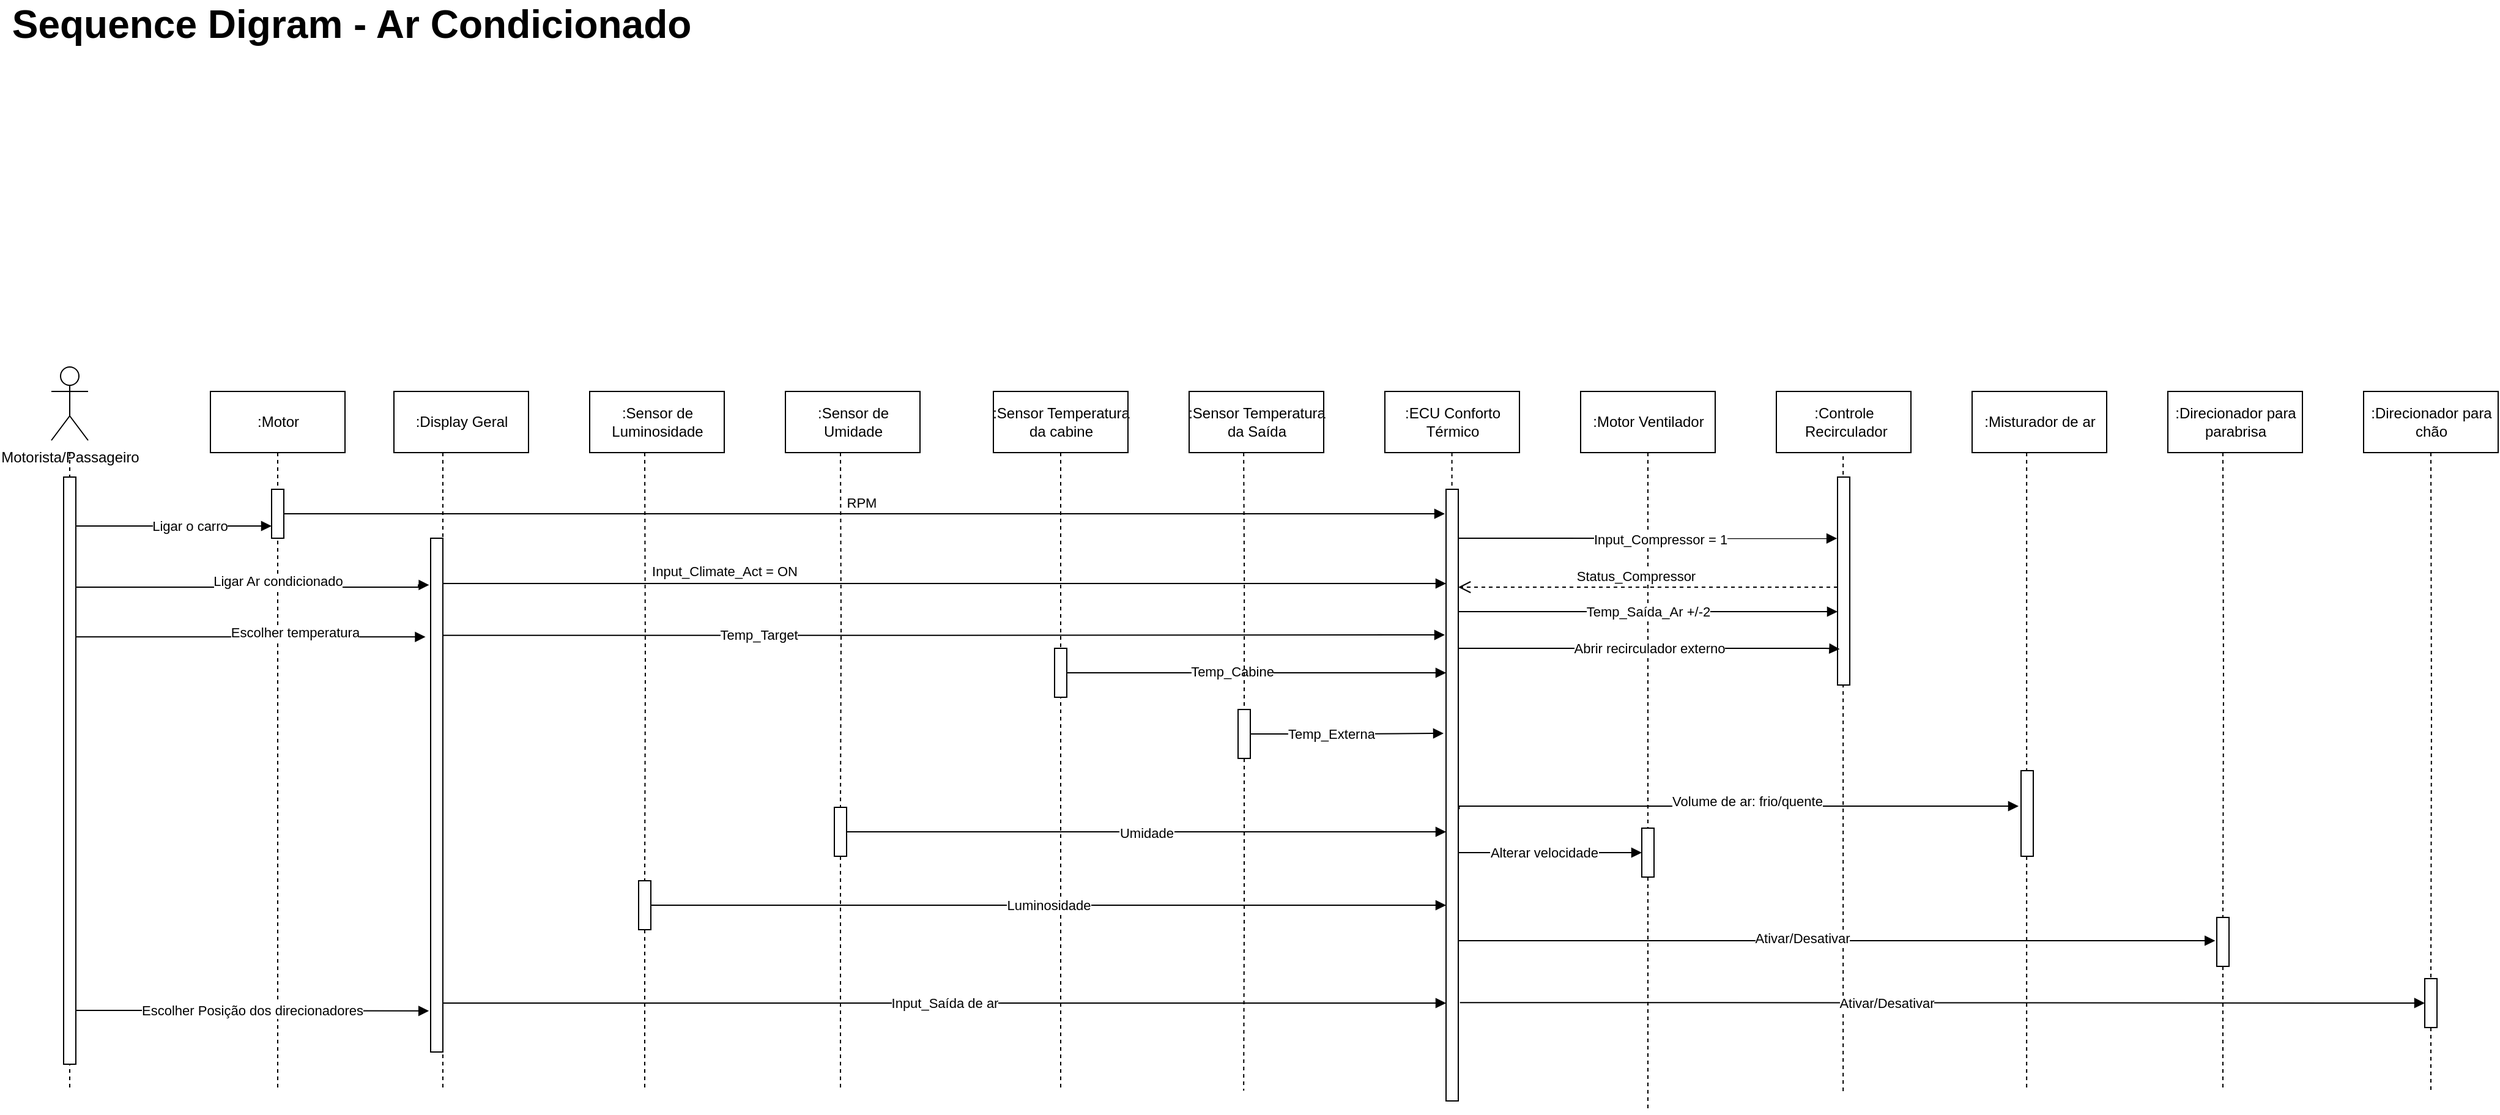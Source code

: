 <mxfile version="15.0.3" type="github">
  <diagram id="kgpKYQtTHZ0yAKxKKP6v" name="Page-1">
    <mxGraphModel dx="4429" dy="2220" grid="1" gridSize="10" guides="1" tooltips="1" connect="1" arrows="1" fold="1" page="1" pageScale="1" pageWidth="2336" pageHeight="1654" math="0" shadow="0">
      <root>
        <mxCell id="0" />
        <mxCell id="1" parent="0" />
        <mxCell id="jrae4574SAt64t39pVWk-65" value="" style="edgeStyle=orthogonalEdgeStyle;rounded=0;orthogonalLoop=1;jettySize=auto;html=1;dashed=1;endArrow=none;endFill=0;exitX=0.5;exitY=1;exitDx=0;exitDy=0;" edge="1" parent="1" target="jrae4574SAt64t39pVWk-64" source="jrae4574SAt64t39pVWk-8">
          <mxGeometry relative="1" as="geometry">
            <mxPoint x="1485.0" y="1068.6" as="targetPoint" />
            <mxPoint x="1485.0" y="547" as="sourcePoint" />
          </mxGeometry>
        </mxCell>
        <mxCell id="jrae4574SAt64t39pVWk-23" style="edgeStyle=orthogonalEdgeStyle;rounded=0;orthogonalLoop=1;jettySize=auto;html=1;dashed=1;endArrow=none;endFill=0;" edge="1" parent="1">
          <mxGeometry relative="1" as="geometry">
            <mxPoint x="1644.58" y="1054.6" as="targetPoint" />
            <mxPoint x="1644.58" y="533" as="sourcePoint" />
          </mxGeometry>
        </mxCell>
        <mxCell id="jrae4574SAt64t39pVWk-19" style="edgeStyle=orthogonalEdgeStyle;rounded=0;orthogonalLoop=1;jettySize=auto;html=1;dashed=1;endArrow=none;endFill=0;" edge="1" parent="1" source="jrae4574SAt64t39pVWk-1">
          <mxGeometry relative="1" as="geometry">
            <mxPoint x="365" y="1051.6" as="targetPoint" />
          </mxGeometry>
        </mxCell>
        <mxCell id="jrae4574SAt64t39pVWk-1" value=":Motor" style="html=1;" vertex="1" parent="1">
          <mxGeometry x="310" y="480" width="110" height="50" as="geometry" />
        </mxCell>
        <mxCell id="jrae4574SAt64t39pVWk-2" value=":Display Geral" style="html=1;" vertex="1" parent="1">
          <mxGeometry x="460" y="480" width="110" height="50" as="geometry" />
        </mxCell>
        <mxCell id="jrae4574SAt64t39pVWk-3" value=":Sensor de &lt;br&gt;Luminosidade" style="html=1;" vertex="1" parent="1">
          <mxGeometry x="620" y="480" width="110" height="50" as="geometry" />
        </mxCell>
        <mxCell id="jrae4574SAt64t39pVWk-4" value=":Sensor de &lt;br&gt;Umidade" style="html=1;" vertex="1" parent="1">
          <mxGeometry x="780" y="480" width="110" height="50" as="geometry" />
        </mxCell>
        <mxCell id="jrae4574SAt64t39pVWk-5" value=":Sensor Temperatura&lt;br&gt;da cabine" style="html=1;" vertex="1" parent="1">
          <mxGeometry x="950" y="480" width="110" height="50" as="geometry" />
        </mxCell>
        <mxCell id="jrae4574SAt64t39pVWk-6" value=":Sensor Temperatura&lt;br&gt;da Saída" style="html=1;" vertex="1" parent="1">
          <mxGeometry x="1110" y="480" width="110" height="50" as="geometry" />
        </mxCell>
        <mxCell id="jrae4574SAt64t39pVWk-7" value=":ECU Conforto&lt;br&gt;Térmico" style="html=1;" vertex="1" parent="1">
          <mxGeometry x="1270" y="480" width="110" height="50" as="geometry" />
        </mxCell>
        <mxCell id="jrae4574SAt64t39pVWk-8" value=":Motor Ventilador" style="html=1;" vertex="1" parent="1">
          <mxGeometry x="1430" y="480" width="110" height="50" as="geometry" />
        </mxCell>
        <mxCell id="jrae4574SAt64t39pVWk-9" value=":Controle&lt;br&gt;&amp;nbsp;Recirculador" style="html=1;" vertex="1" parent="1">
          <mxGeometry x="1590" y="480" width="110" height="50" as="geometry" />
        </mxCell>
        <mxCell id="jrae4574SAt64t39pVWk-10" value=":Direcionador para&lt;br&gt;parabrisa" style="html=1;" vertex="1" parent="1">
          <mxGeometry x="1910" y="480" width="110" height="50" as="geometry" />
        </mxCell>
        <mxCell id="jrae4574SAt64t39pVWk-11" value=":Misturador de ar" style="html=1;" vertex="1" parent="1">
          <mxGeometry x="1750" y="480" width="110" height="50" as="geometry" />
        </mxCell>
        <mxCell id="jrae4574SAt64t39pVWk-12" value=":Direcionador para&lt;br&gt;chão" style="html=1;" vertex="1" parent="1">
          <mxGeometry x="2070" y="480" width="110" height="50" as="geometry" />
        </mxCell>
        <mxCell id="jrae4574SAt64t39pVWk-14" value="RPM" style="html=1;verticalAlign=bottom;endArrow=block;" edge="1" parent="1">
          <mxGeometry relative="1" as="geometry">
            <mxPoint x="365" y="580" as="sourcePoint" />
            <mxPoint x="1319" y="580" as="targetPoint" />
          </mxGeometry>
        </mxCell>
        <mxCell id="jrae4574SAt64t39pVWk-16" value="" style="points=[];perimeter=orthogonalPerimeter;rounded=0;shadow=0;strokeWidth=1;" vertex="1" parent="1">
          <mxGeometry x="360" y="560" width="10" height="40" as="geometry" />
        </mxCell>
        <mxCell id="jrae4574SAt64t39pVWk-20" value="" style="html=1;points=[];perimeter=orthogonalPerimeter;" vertex="1" parent="1">
          <mxGeometry x="1640" y="550" width="10" height="170" as="geometry" />
        </mxCell>
        <mxCell id="jrae4574SAt64t39pVWk-22" style="edgeStyle=orthogonalEdgeStyle;rounded=0;orthogonalLoop=1;jettySize=auto;html=1;dashed=1;endArrow=none;endFill=0;" edge="1" parent="1">
          <mxGeometry relative="1" as="geometry">
            <mxPoint x="1324.8" y="1051.6" as="targetPoint" />
            <mxPoint x="1324.8" y="530" as="sourcePoint" />
          </mxGeometry>
        </mxCell>
        <mxCell id="jrae4574SAt64t39pVWk-21" value="Input_Compressor = 1" style="html=1;verticalAlign=bottom;endArrow=block;entryX=-0.045;entryY=0.295;entryDx=0;entryDy=0;entryPerimeter=0;" edge="1" parent="1" target="jrae4574SAt64t39pVWk-20">
          <mxGeometry x="0.067" y="-10" relative="1" as="geometry">
            <mxPoint x="1330" y="600" as="sourcePoint" />
            <mxPoint x="1630" y="600" as="targetPoint" />
            <mxPoint as="offset" />
          </mxGeometry>
        </mxCell>
        <mxCell id="jrae4574SAt64t39pVWk-46" value="Temp_Saída_Ar +/-2" style="edgeStyle=orthogonalEdgeStyle;rounded=0;orthogonalLoop=1;jettySize=auto;html=1;endArrow=block;endFill=1;" edge="1" parent="1" source="jrae4574SAt64t39pVWk-13">
          <mxGeometry relative="1" as="geometry">
            <mxPoint x="1640" y="660" as="targetPoint" />
            <Array as="points">
              <mxPoint x="1630" y="660" />
            </Array>
            <mxPoint as="offset" />
          </mxGeometry>
        </mxCell>
        <mxCell id="jrae4574SAt64t39pVWk-47" style="edgeStyle=orthogonalEdgeStyle;rounded=0;orthogonalLoop=1;jettySize=auto;html=1;endArrow=block;endFill=1;exitX=1.073;exitY=0.523;exitDx=0;exitDy=0;exitPerimeter=0;" edge="1" parent="1" source="jrae4574SAt64t39pVWk-13">
          <mxGeometry relative="1" as="geometry">
            <mxPoint x="1340" y="760" as="sourcePoint" />
            <mxPoint x="1788" y="819" as="targetPoint" />
            <Array as="points">
              <mxPoint x="1331" y="819" />
            </Array>
          </mxGeometry>
        </mxCell>
        <mxCell id="jrae4574SAt64t39pVWk-48" value="Volume de ar: frio/quente" style="edgeLabel;html=1;align=center;verticalAlign=middle;resizable=0;points=[];" vertex="1" connectable="0" parent="jrae4574SAt64t39pVWk-47">
          <mxGeometry x="0.032" y="4" relative="1" as="geometry">
            <mxPoint as="offset" />
          </mxGeometry>
        </mxCell>
        <mxCell id="jrae4574SAt64t39pVWk-66" style="edgeStyle=orthogonalEdgeStyle;rounded=0;orthogonalLoop=1;jettySize=auto;html=1;endArrow=block;endFill=1;" edge="1" parent="1" source="jrae4574SAt64t39pVWk-13" target="jrae4574SAt64t39pVWk-64">
          <mxGeometry relative="1" as="geometry">
            <Array as="points">
              <mxPoint x="1370" y="857" />
              <mxPoint x="1370" y="857" />
            </Array>
          </mxGeometry>
        </mxCell>
        <mxCell id="jrae4574SAt64t39pVWk-67" value="Alterar velocidade" style="edgeLabel;html=1;align=center;verticalAlign=middle;resizable=0;points=[];" vertex="1" connectable="0" parent="jrae4574SAt64t39pVWk-66">
          <mxGeometry x="-0.347" y="-1" relative="1" as="geometry">
            <mxPoint x="21" y="-1" as="offset" />
          </mxGeometry>
        </mxCell>
        <mxCell id="jrae4574SAt64t39pVWk-75" style="edgeStyle=orthogonalEdgeStyle;rounded=0;orthogonalLoop=1;jettySize=auto;html=1;entryX=-0.133;entryY=0.475;entryDx=0;entryDy=0;entryPerimeter=0;labelBackgroundColor=#FFFFFF;endArrow=block;endFill=1;" edge="1" parent="1" source="jrae4574SAt64t39pVWk-13" target="jrae4574SAt64t39pVWk-70">
          <mxGeometry relative="1" as="geometry">
            <Array as="points">
              <mxPoint x="1480" y="929" />
              <mxPoint x="1480" y="929" />
            </Array>
          </mxGeometry>
        </mxCell>
        <mxCell id="jrae4574SAt64t39pVWk-77" value="Ativar/Desativar" style="edgeLabel;html=1;align=center;verticalAlign=middle;resizable=0;points=[];" vertex="1" connectable="0" parent="jrae4574SAt64t39pVWk-75">
          <mxGeometry x="-0.093" y="2" relative="1" as="geometry">
            <mxPoint as="offset" />
          </mxGeometry>
        </mxCell>
        <mxCell id="jrae4574SAt64t39pVWk-13" value="" style="html=1;points=[];perimeter=orthogonalPerimeter;" vertex="1" parent="1">
          <mxGeometry x="1320" y="560" width="10" height="500" as="geometry" />
        </mxCell>
        <mxCell id="jrae4574SAt64t39pVWk-24" style="edgeStyle=orthogonalEdgeStyle;rounded=0;orthogonalLoop=1;jettySize=auto;html=1;dashed=1;endArrow=none;endFill=0;" edge="1" parent="1">
          <mxGeometry relative="1" as="geometry">
            <mxPoint x="500" y="1051.6" as="targetPoint" />
            <mxPoint x="500" y="530" as="sourcePoint" />
          </mxGeometry>
        </mxCell>
        <mxCell id="jrae4574SAt64t39pVWk-26" style="edgeStyle=orthogonalEdgeStyle;rounded=0;orthogonalLoop=1;jettySize=auto;html=1;endArrow=block;endFill=1;" edge="1" parent="1" source="jrae4574SAt64t39pVWk-25">
          <mxGeometry relative="1" as="geometry">
            <mxPoint x="1320" y="637" as="targetPoint" />
            <mxPoint x="520" y="640" as="sourcePoint" />
            <Array as="points">
              <mxPoint x="710" y="637" />
              <mxPoint x="710" y="637" />
            </Array>
          </mxGeometry>
        </mxCell>
        <mxCell id="jrae4574SAt64t39pVWk-27" value="Input_Climate_Act = ON" style="edgeLabel;html=1;align=center;verticalAlign=middle;resizable=0;points=[];" vertex="1" connectable="0" parent="jrae4574SAt64t39pVWk-26">
          <mxGeometry x="0.192" y="4" relative="1" as="geometry">
            <mxPoint x="-259" y="-6" as="offset" />
          </mxGeometry>
        </mxCell>
        <mxCell id="jrae4574SAt64t39pVWk-33" style="edgeStyle=orthogonalEdgeStyle;rounded=0;orthogonalLoop=1;jettySize=auto;html=1;endArrow=block;endFill=1;exitX=0.96;exitY=0.189;exitDx=0;exitDy=0;exitPerimeter=0;" edge="1" parent="1" source="jrae4574SAt64t39pVWk-25">
          <mxGeometry relative="1" as="geometry">
            <mxPoint x="510" y="680" as="sourcePoint" />
            <mxPoint x="1319" y="679" as="targetPoint" />
          </mxGeometry>
        </mxCell>
        <mxCell id="jrae4574SAt64t39pVWk-34" value="Temp_Target" style="edgeLabel;html=1;align=center;verticalAlign=middle;resizable=0;points=[];" vertex="1" connectable="0" parent="jrae4574SAt64t39pVWk-33">
          <mxGeometry x="-0.369" y="1" relative="1" as="geometry">
            <mxPoint as="offset" />
          </mxGeometry>
        </mxCell>
        <mxCell id="jrae4574SAt64t39pVWk-68" value="Input_Saída de ar" style="edgeStyle=orthogonalEdgeStyle;rounded=0;orthogonalLoop=1;jettySize=auto;html=1;labelBackgroundColor=#FFFFFF;endArrow=block;endFill=1;" edge="1" parent="1" source="jrae4574SAt64t39pVWk-25" target="jrae4574SAt64t39pVWk-13">
          <mxGeometry relative="1" as="geometry">
            <Array as="points">
              <mxPoint x="910" y="980" />
              <mxPoint x="910" y="980" />
            </Array>
          </mxGeometry>
        </mxCell>
        <mxCell id="jrae4574SAt64t39pVWk-25" value="" style="points=[];perimeter=orthogonalPerimeter;rounded=0;shadow=0;strokeWidth=1;" vertex="1" parent="1">
          <mxGeometry x="490" y="600" width="10" height="420" as="geometry" />
        </mxCell>
        <mxCell id="jrae4574SAt64t39pVWk-30" style="edgeStyle=orthogonalEdgeStyle;rounded=0;orthogonalLoop=1;jettySize=auto;html=1;dashed=1;endArrow=none;endFill=0;" edge="1" parent="1">
          <mxGeometry relative="1" as="geometry">
            <mxPoint x="1005" y="1051.6" as="targetPoint" />
            <mxPoint x="1005" y="530" as="sourcePoint" />
          </mxGeometry>
        </mxCell>
        <mxCell id="jrae4574SAt64t39pVWk-35" style="edgeStyle=orthogonalEdgeStyle;rounded=0;orthogonalLoop=1;jettySize=auto;html=1;endArrow=block;endFill=1;" edge="1" parent="1" source="jrae4574SAt64t39pVWk-31">
          <mxGeometry relative="1" as="geometry">
            <mxPoint x="1320" y="710" as="targetPoint" />
            <Array as="points">
              <mxPoint x="1320" y="710" />
            </Array>
          </mxGeometry>
        </mxCell>
        <mxCell id="jrae4574SAt64t39pVWk-36" value="Temp_Cabine" style="edgeLabel;html=1;align=center;verticalAlign=middle;resizable=0;points=[];" vertex="1" connectable="0" parent="jrae4574SAt64t39pVWk-35">
          <mxGeometry x="-0.129" y="1" relative="1" as="geometry">
            <mxPoint as="offset" />
          </mxGeometry>
        </mxCell>
        <mxCell id="jrae4574SAt64t39pVWk-31" value="" style="points=[];perimeter=orthogonalPerimeter;rounded=0;shadow=0;strokeWidth=1;" vertex="1" parent="1">
          <mxGeometry x="1000" y="690" width="10" height="40" as="geometry" />
        </mxCell>
        <mxCell id="jrae4574SAt64t39pVWk-39" style="edgeStyle=orthogonalEdgeStyle;rounded=0;orthogonalLoop=1;jettySize=auto;html=1;dashed=1;endArrow=none;endFill=0;" edge="1" parent="1">
          <mxGeometry relative="1" as="geometry">
            <mxPoint x="1794.58" y="1051.6" as="targetPoint" />
            <mxPoint x="1794.58" y="530" as="sourcePoint" />
          </mxGeometry>
        </mxCell>
        <mxCell id="jrae4574SAt64t39pVWk-40" value="" style="html=1;points=[];perimeter=orthogonalPerimeter;" vertex="1" parent="1">
          <mxGeometry x="1790" y="790" width="10" height="70" as="geometry" />
        </mxCell>
        <mxCell id="jrae4574SAt64t39pVWk-41" style="edgeStyle=orthogonalEdgeStyle;rounded=0;orthogonalLoop=1;jettySize=auto;html=1;dashed=1;endArrow=none;endFill=0;startArrow=none;" edge="1" parent="1" source="jrae4574SAt64t39pVWk-42">
          <mxGeometry relative="1" as="geometry">
            <mxPoint x="1154.58" y="1051.6" as="targetPoint" />
            <mxPoint x="1154.58" y="530" as="sourcePoint" />
          </mxGeometry>
        </mxCell>
        <mxCell id="jrae4574SAt64t39pVWk-44" style="edgeStyle=orthogonalEdgeStyle;rounded=0;orthogonalLoop=1;jettySize=auto;html=1;entryX=-0.2;entryY=0.399;entryDx=0;entryDy=0;entryPerimeter=0;endArrow=block;endFill=1;" edge="1" parent="1" source="jrae4574SAt64t39pVWk-42" target="jrae4574SAt64t39pVWk-13">
          <mxGeometry relative="1" as="geometry" />
        </mxCell>
        <mxCell id="jrae4574SAt64t39pVWk-45" value="Temp_Externa" style="edgeLabel;html=1;align=center;verticalAlign=middle;resizable=0;points=[];" vertex="1" connectable="0" parent="jrae4574SAt64t39pVWk-44">
          <mxGeometry x="-0.167" y="-4" relative="1" as="geometry">
            <mxPoint y="-4" as="offset" />
          </mxGeometry>
        </mxCell>
        <mxCell id="jrae4574SAt64t39pVWk-42" value="" style="html=1;points=[];perimeter=orthogonalPerimeter;" vertex="1" parent="1">
          <mxGeometry x="1150" y="740" width="10" height="40" as="geometry" />
        </mxCell>
        <mxCell id="jrae4574SAt64t39pVWk-43" value="" style="edgeStyle=orthogonalEdgeStyle;rounded=0;orthogonalLoop=1;jettySize=auto;html=1;dashed=1;endArrow=none;endFill=0;" edge="1" parent="1" target="jrae4574SAt64t39pVWk-42">
          <mxGeometry relative="1" as="geometry">
            <mxPoint x="1154.58" y="1051.6" as="targetPoint" />
            <mxPoint x="1154.58" y="530" as="sourcePoint" />
          </mxGeometry>
        </mxCell>
        <mxCell id="jrae4574SAt64t39pVWk-49" value="Status_Compressor" style="html=1;verticalAlign=bottom;endArrow=open;dashed=1;endSize=8;" edge="1" parent="1" source="jrae4574SAt64t39pVWk-20">
          <mxGeometry x="0.067" relative="1" as="geometry">
            <mxPoint x="1630" y="640" as="sourcePoint" />
            <mxPoint x="1330" y="640" as="targetPoint" />
            <mxPoint as="offset" />
          </mxGeometry>
        </mxCell>
        <mxCell id="jrae4574SAt64t39pVWk-51" style="edgeStyle=orthogonalEdgeStyle;rounded=0;orthogonalLoop=1;jettySize=auto;html=1;dashed=1;endArrow=none;endFill=0;startArrow=none;" edge="1" parent="1" source="jrae4574SAt64t39pVWk-52">
          <mxGeometry relative="1" as="geometry">
            <mxPoint x="825" y="1051.6" as="targetPoint" />
            <mxPoint x="825" y="530" as="sourcePoint" />
          </mxGeometry>
        </mxCell>
        <mxCell id="jrae4574SAt64t39pVWk-53" value="Umidade" style="edgeStyle=orthogonalEdgeStyle;rounded=0;orthogonalLoop=1;jettySize=auto;html=1;endArrow=block;endFill=1;" edge="1" parent="1" source="jrae4574SAt64t39pVWk-52">
          <mxGeometry relative="1" as="geometry">
            <mxPoint x="1320" y="840" as="targetPoint" />
          </mxGeometry>
        </mxCell>
        <mxCell id="jrae4574SAt64t39pVWk-54" value="Abrir recirculador externo" style="edgeStyle=orthogonalEdgeStyle;rounded=0;orthogonalLoop=1;jettySize=auto;html=1;endArrow=block;endFill=1;labelBackgroundColor=#FFFFFF;entryX=0.176;entryY=0.827;entryDx=0;entryDy=0;entryPerimeter=0;" edge="1" parent="1" target="jrae4574SAt64t39pVWk-20">
          <mxGeometry relative="1" as="geometry">
            <mxPoint x="1330" y="690" as="sourcePoint" />
            <mxPoint x="1630" y="690" as="targetPoint" />
            <Array as="points">
              <mxPoint x="1630" y="690" />
            </Array>
            <mxPoint as="offset" />
          </mxGeometry>
        </mxCell>
        <mxCell id="jrae4574SAt64t39pVWk-52" value="" style="points=[];perimeter=orthogonalPerimeter;rounded=0;shadow=0;strokeWidth=1;" vertex="1" parent="1">
          <mxGeometry x="820" y="820" width="10" height="40" as="geometry" />
        </mxCell>
        <mxCell id="jrae4574SAt64t39pVWk-55" value="" style="edgeStyle=orthogonalEdgeStyle;rounded=0;orthogonalLoop=1;jettySize=auto;html=1;dashed=1;endArrow=none;endFill=0;" edge="1" parent="1" target="jrae4574SAt64t39pVWk-52">
          <mxGeometry relative="1" as="geometry">
            <mxPoint x="825.0" y="1051.6" as="targetPoint" />
            <mxPoint x="825.0" y="530" as="sourcePoint" />
          </mxGeometry>
        </mxCell>
        <mxCell id="jrae4574SAt64t39pVWk-59" style="edgeStyle=orthogonalEdgeStyle;rounded=0;orthogonalLoop=1;jettySize=auto;html=1;dashed=1;endArrow=none;endFill=0;startArrow=none;" edge="1" parent="1" source="jrae4574SAt64t39pVWk-60">
          <mxGeometry relative="1" as="geometry">
            <mxPoint x="665.0" y="1051.6" as="targetPoint" />
            <mxPoint x="665" y="530" as="sourcePoint" />
          </mxGeometry>
        </mxCell>
        <mxCell id="jrae4574SAt64t39pVWk-62" value="Luminosidade" style="edgeStyle=orthogonalEdgeStyle;rounded=0;orthogonalLoop=1;jettySize=auto;html=1;entryX=0;entryY=0.68;entryDx=0;entryDy=0;entryPerimeter=0;endArrow=block;endFill=1;" edge="1" parent="1" source="jrae4574SAt64t39pVWk-60" target="jrae4574SAt64t39pVWk-13">
          <mxGeometry relative="1" as="geometry" />
        </mxCell>
        <mxCell id="jrae4574SAt64t39pVWk-60" value="" style="points=[];perimeter=orthogonalPerimeter;rounded=0;shadow=0;strokeWidth=1;" vertex="1" parent="1">
          <mxGeometry x="660" y="880" width="10" height="40" as="geometry" />
        </mxCell>
        <mxCell id="jrae4574SAt64t39pVWk-61" value="" style="edgeStyle=orthogonalEdgeStyle;rounded=0;orthogonalLoop=1;jettySize=auto;html=1;dashed=1;endArrow=none;endFill=0;" edge="1" parent="1" target="jrae4574SAt64t39pVWk-60">
          <mxGeometry relative="1" as="geometry">
            <mxPoint x="665.0" y="1051.6" as="targetPoint" />
            <mxPoint x="665.0" y="530" as="sourcePoint" />
          </mxGeometry>
        </mxCell>
        <mxCell id="jrae4574SAt64t39pVWk-63" style="edgeStyle=orthogonalEdgeStyle;rounded=0;orthogonalLoop=1;jettySize=auto;html=1;dashed=1;endArrow=none;endFill=0;startArrow=none;" edge="1" parent="1" source="jrae4574SAt64t39pVWk-64">
          <mxGeometry relative="1" as="geometry">
            <mxPoint x="1485.0" y="1068.6" as="targetPoint" />
            <mxPoint x="1485" y="547" as="sourcePoint" />
          </mxGeometry>
        </mxCell>
        <mxCell id="jrae4574SAt64t39pVWk-64" value="" style="points=[];perimeter=orthogonalPerimeter;rounded=0;shadow=0;strokeWidth=1;" vertex="1" parent="1">
          <mxGeometry x="1480" y="837" width="10" height="40" as="geometry" />
        </mxCell>
        <mxCell id="jrae4574SAt64t39pVWk-69" style="edgeStyle=orthogonalEdgeStyle;rounded=0;orthogonalLoop=1;jettySize=auto;html=1;dashed=1;endArrow=none;endFill=0;startArrow=none;" edge="1" parent="1" source="jrae4574SAt64t39pVWk-70">
          <mxGeometry relative="1" as="geometry">
            <mxPoint x="1955.0" y="1051.6" as="targetPoint" />
            <mxPoint x="1955" y="530" as="sourcePoint" />
          </mxGeometry>
        </mxCell>
        <mxCell id="jrae4574SAt64t39pVWk-70" value="" style="points=[];perimeter=orthogonalPerimeter;rounded=0;shadow=0;strokeWidth=1;" vertex="1" parent="1">
          <mxGeometry x="1950" y="910" width="10" height="40" as="geometry" />
        </mxCell>
        <mxCell id="jrae4574SAt64t39pVWk-71" value="" style="edgeStyle=orthogonalEdgeStyle;rounded=0;orthogonalLoop=1;jettySize=auto;html=1;dashed=1;endArrow=none;endFill=0;" edge="1" parent="1" target="jrae4574SAt64t39pVWk-70">
          <mxGeometry relative="1" as="geometry">
            <mxPoint x="1955.0" y="1051.6" as="targetPoint" />
            <mxPoint x="1955.0" y="530" as="sourcePoint" />
          </mxGeometry>
        </mxCell>
        <mxCell id="jrae4574SAt64t39pVWk-72" style="edgeStyle=orthogonalEdgeStyle;rounded=0;orthogonalLoop=1;jettySize=auto;html=1;dashed=1;endArrow=none;endFill=0;startArrow=none;" edge="1" parent="1" source="jrae4574SAt64t39pVWk-73">
          <mxGeometry relative="1" as="geometry">
            <mxPoint x="2125" y="1051.6" as="targetPoint" />
            <mxPoint x="2125" y="530" as="sourcePoint" />
          </mxGeometry>
        </mxCell>
        <mxCell id="jrae4574SAt64t39pVWk-73" value="" style="points=[];perimeter=orthogonalPerimeter;rounded=0;shadow=0;strokeWidth=1;" vertex="1" parent="1">
          <mxGeometry x="2120" y="960" width="10" height="40" as="geometry" />
        </mxCell>
        <mxCell id="jrae4574SAt64t39pVWk-74" value="" style="edgeStyle=orthogonalEdgeStyle;rounded=0;orthogonalLoop=1;jettySize=auto;html=1;dashed=1;endArrow=none;endFill=0;" edge="1" parent="1" target="jrae4574SAt64t39pVWk-73">
          <mxGeometry relative="1" as="geometry">
            <mxPoint x="2125" y="1051.6" as="targetPoint" />
            <mxPoint x="2125" y="530" as="sourcePoint" />
          </mxGeometry>
        </mxCell>
        <mxCell id="jrae4574SAt64t39pVWk-76" style="edgeStyle=orthogonalEdgeStyle;rounded=0;orthogonalLoop=1;jettySize=auto;html=1;labelBackgroundColor=#FFFFFF;endArrow=block;endFill=1;" edge="1" parent="1">
          <mxGeometry relative="1" as="geometry">
            <mxPoint x="1331.33" y="979.58" as="sourcePoint" />
            <mxPoint x="2120" y="980" as="targetPoint" />
            <Array as="points">
              <mxPoint x="1481.33" y="979.58" />
              <mxPoint x="1481.33" y="979.58" />
            </Array>
          </mxGeometry>
        </mxCell>
        <mxCell id="jrae4574SAt64t39pVWk-78" value="Ativar/Desativar" style="edgeLabel;html=1;align=center;verticalAlign=middle;resizable=0;points=[];" vertex="1" connectable="0" parent="1">
          <mxGeometry x="1680.003" y="980" as="geometry" />
        </mxCell>
        <mxCell id="jrae4574SAt64t39pVWk-79" style="edgeStyle=orthogonalEdgeStyle;rounded=0;orthogonalLoop=1;jettySize=auto;html=1;dashed=1;endArrow=none;endFill=0;" edge="1" parent="1">
          <mxGeometry relative="1" as="geometry">
            <mxPoint x="195" y="1051.6" as="targetPoint" />
            <mxPoint x="195" y="530" as="sourcePoint" />
          </mxGeometry>
        </mxCell>
        <mxCell id="jrae4574SAt64t39pVWk-83" style="edgeStyle=orthogonalEdgeStyle;rounded=0;orthogonalLoop=1;jettySize=auto;html=1;labelBackgroundColor=#FFFFFF;endArrow=block;endFill=1;" edge="1" parent="1" source="jrae4574SAt64t39pVWk-81">
          <mxGeometry relative="1" as="geometry">
            <mxPoint x="360" y="590" as="targetPoint" />
            <Array as="points">
              <mxPoint x="300" y="590" />
            </Array>
          </mxGeometry>
        </mxCell>
        <mxCell id="jrae4574SAt64t39pVWk-84" value="Ligar o carro" style="edgeLabel;html=1;align=center;verticalAlign=middle;resizable=0;points=[];" vertex="1" connectable="0" parent="jrae4574SAt64t39pVWk-83">
          <mxGeometry x="0.158" relative="1" as="geometry">
            <mxPoint as="offset" />
          </mxGeometry>
        </mxCell>
        <mxCell id="jrae4574SAt64t39pVWk-85" style="edgeStyle=orthogonalEdgeStyle;rounded=0;orthogonalLoop=1;jettySize=auto;html=1;labelBackgroundColor=#FFFFFF;endArrow=block;endFill=1;entryX=-0.12;entryY=0.091;entryDx=0;entryDy=0;entryPerimeter=0;" edge="1" parent="1" source="jrae4574SAt64t39pVWk-81" target="jrae4574SAt64t39pVWk-25">
          <mxGeometry relative="1" as="geometry">
            <mxPoint x="480" y="790" as="targetPoint" />
            <Array as="points">
              <mxPoint x="480" y="640" />
              <mxPoint x="480" y="638" />
            </Array>
          </mxGeometry>
        </mxCell>
        <mxCell id="jrae4574SAt64t39pVWk-86" value="Ligar Ar condicionado" style="edgeLabel;html=1;align=center;verticalAlign=middle;resizable=0;points=[];" vertex="1" connectable="0" parent="jrae4574SAt64t39pVWk-85">
          <mxGeometry x="0.569" y="-3" relative="1" as="geometry">
            <mxPoint x="-63" y="-8" as="offset" />
          </mxGeometry>
        </mxCell>
        <mxCell id="jrae4574SAt64t39pVWk-87" style="edgeStyle=orthogonalEdgeStyle;rounded=0;orthogonalLoop=1;jettySize=auto;html=1;labelBackgroundColor=#FFFFFF;endArrow=block;endFill=1;entryX=-0.424;entryY=0.192;entryDx=0;entryDy=0;entryPerimeter=0;" edge="1" parent="1" source="jrae4574SAt64t39pVWk-81" target="jrae4574SAt64t39pVWk-25">
          <mxGeometry relative="1" as="geometry">
            <mxPoint x="480" y="680.0" as="targetPoint" />
            <Array as="points">
              <mxPoint x="270" y="680" />
            </Array>
          </mxGeometry>
        </mxCell>
        <mxCell id="jrae4574SAt64t39pVWk-88" value="Escolher temperatura" style="edgeLabel;html=1;align=center;verticalAlign=middle;resizable=0;points=[];" vertex="1" connectable="0" parent="jrae4574SAt64t39pVWk-87">
          <mxGeometry x="0.249" y="4" relative="1" as="geometry">
            <mxPoint as="offset" />
          </mxGeometry>
        </mxCell>
        <mxCell id="jrae4574SAt64t39pVWk-89" value="Escolher Posição dos direcionadores" style="edgeStyle=orthogonalEdgeStyle;rounded=0;orthogonalLoop=1;jettySize=auto;html=1;entryX=-0.141;entryY=0.92;entryDx=0;entryDy=0;entryPerimeter=0;labelBackgroundColor=#FFFFFF;endArrow=block;endFill=1;" edge="1" parent="1" source="jrae4574SAt64t39pVWk-81" target="jrae4574SAt64t39pVWk-25">
          <mxGeometry relative="1" as="geometry">
            <Array as="points">
              <mxPoint x="280" y="986" />
              <mxPoint x="280" y="986" />
            </Array>
          </mxGeometry>
        </mxCell>
        <mxCell id="jrae4574SAt64t39pVWk-81" value="" style="points=[];perimeter=orthogonalPerimeter;rounded=0;shadow=0;strokeWidth=1;" vertex="1" parent="1">
          <mxGeometry x="190" y="550" width="10" height="480" as="geometry" />
        </mxCell>
        <mxCell id="jrae4574SAt64t39pVWk-82" value="Motorista/Passageiro" style="shape=umlActor;verticalLabelPosition=bottom;verticalAlign=top;html=1;" vertex="1" parent="1">
          <mxGeometry x="180" y="460" width="30" height="60" as="geometry" />
        </mxCell>
        <mxCell id="jrae4574SAt64t39pVWk-90" value="Sequence Digram - Ar Condicionado" style="text;html=1;align=center;verticalAlign=middle;resizable=0;points=[];autosize=1;strokeColor=none;fontSize=32;fontStyle=1" vertex="1" parent="1">
          <mxGeometry x="140" y="160" width="570" height="40" as="geometry" />
        </mxCell>
      </root>
    </mxGraphModel>
  </diagram>
</mxfile>
